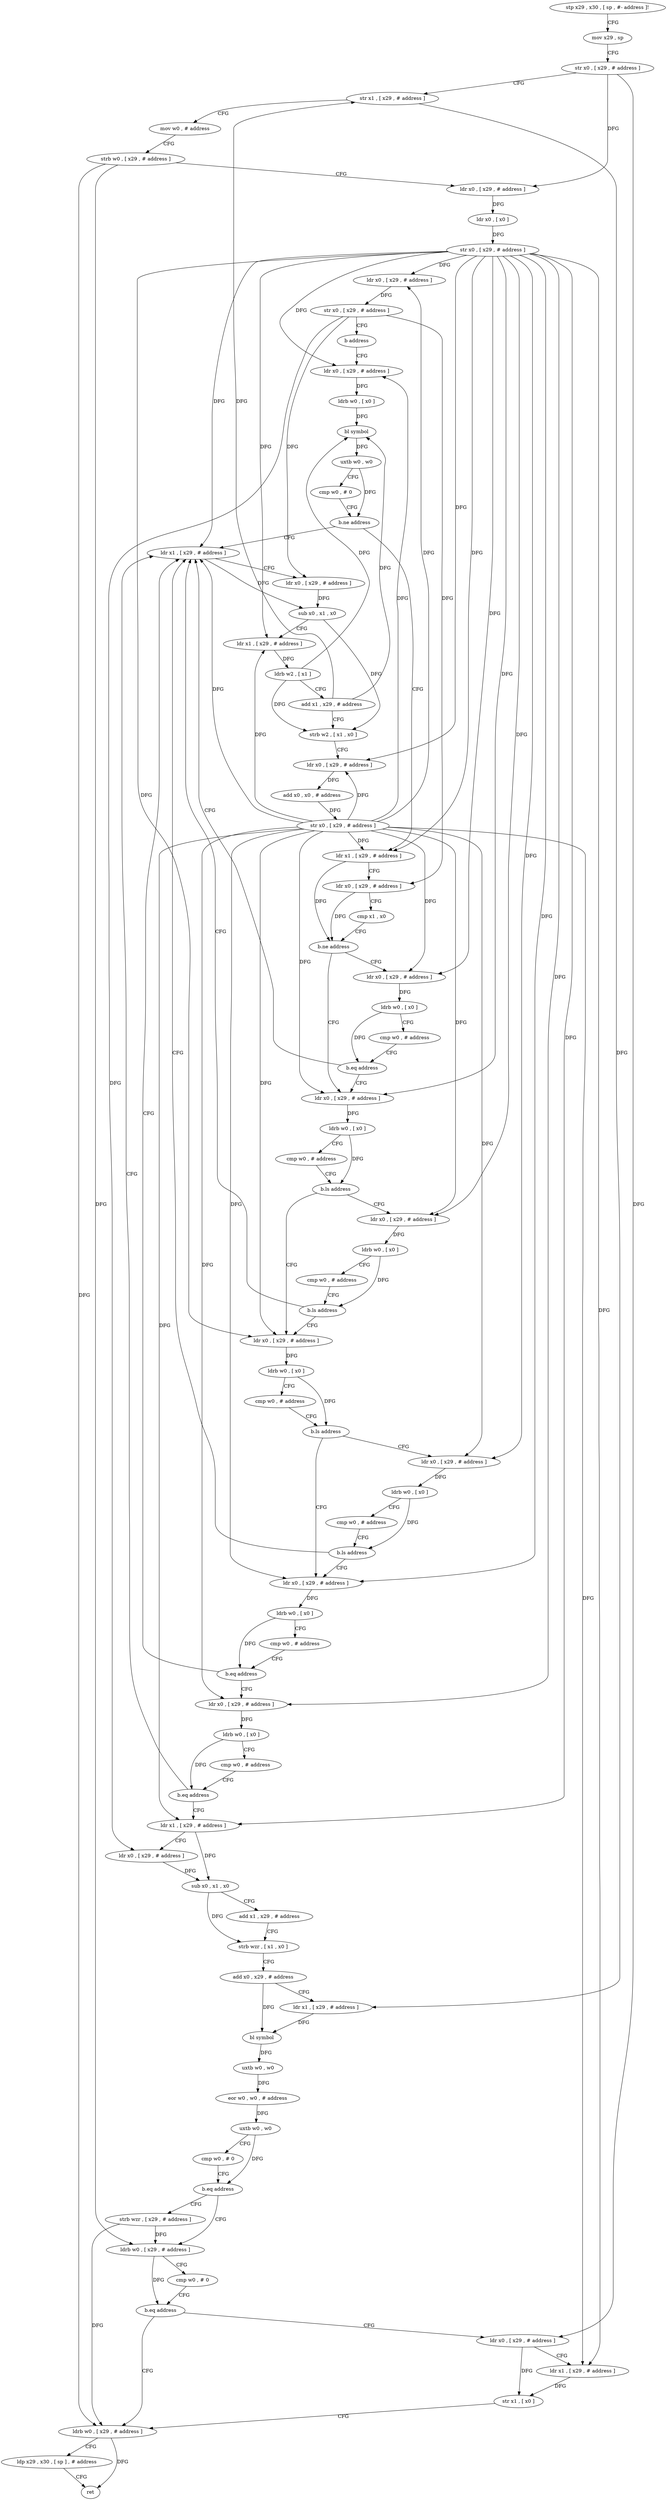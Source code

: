 digraph "func" {
"85980" [label = "stp x29 , x30 , [ sp , #- address ]!" ]
"85984" [label = "mov x29 , sp" ]
"85988" [label = "str x0 , [ x29 , # address ]" ]
"85992" [label = "str x1 , [ x29 , # address ]" ]
"85996" [label = "mov w0 , # address" ]
"86000" [label = "strb w0 , [ x29 , # address ]" ]
"86004" [label = "ldr x0 , [ x29 , # address ]" ]
"86008" [label = "ldr x0 , [ x0 ]" ]
"86012" [label = "str x0 , [ x29 , # address ]" ]
"86016" [label = "ldr x0 , [ x29 , # address ]" ]
"86020" [label = "str x0 , [ x29 , # address ]" ]
"86024" [label = "b address" ]
"86068" [label = "ldr x0 , [ x29 , # address ]" ]
"86072" [label = "ldrb w0 , [ x0 ]" ]
"86076" [label = "bl symbol" ]
"86080" [label = "uxtb w0 , w0" ]
"86084" [label = "cmp w0 , # 0" ]
"86088" [label = "b.ne address" ]
"86028" [label = "ldr x1 , [ x29 , # address ]" ]
"86092" [label = "ldr x1 , [ x29 , # address ]" ]
"86032" [label = "ldr x0 , [ x29 , # address ]" ]
"86036" [label = "sub x0 , x1 , x0" ]
"86040" [label = "ldr x1 , [ x29 , # address ]" ]
"86044" [label = "ldrb w2 , [ x1 ]" ]
"86048" [label = "add x1 , x29 , # address" ]
"86052" [label = "strb w2 , [ x1 , x0 ]" ]
"86056" [label = "ldr x0 , [ x29 , # address ]" ]
"86060" [label = "add x0 , x0 , # address" ]
"86064" [label = "str x0 , [ x29 , # address ]" ]
"86096" [label = "ldr x0 , [ x29 , # address ]" ]
"86100" [label = "cmp x1 , x0" ]
"86104" [label = "b.ne address" ]
"86124" [label = "ldr x0 , [ x29 , # address ]" ]
"86108" [label = "ldr x0 , [ x29 , # address ]" ]
"86128" [label = "ldrb w0 , [ x0 ]" ]
"86132" [label = "cmp w0 , # address" ]
"86136" [label = "b.ls address" ]
"86156" [label = "ldr x0 , [ x29 , # address ]" ]
"86140" [label = "ldr x0 , [ x29 , # address ]" ]
"86112" [label = "ldrb w0 , [ x0 ]" ]
"86116" [label = "cmp w0 , # address" ]
"86120" [label = "b.eq address" ]
"86160" [label = "ldrb w0 , [ x0 ]" ]
"86164" [label = "cmp w0 , # address" ]
"86168" [label = "b.ls address" ]
"86188" [label = "ldr x0 , [ x29 , # address ]" ]
"86172" [label = "ldr x0 , [ x29 , # address ]" ]
"86144" [label = "ldrb w0 , [ x0 ]" ]
"86148" [label = "cmp w0 , # address" ]
"86152" [label = "b.ls address" ]
"86192" [label = "ldrb w0 , [ x0 ]" ]
"86196" [label = "cmp w0 , # address" ]
"86200" [label = "b.eq address" ]
"86204" [label = "ldr x0 , [ x29 , # address ]" ]
"86176" [label = "ldrb w0 , [ x0 ]" ]
"86180" [label = "cmp w0 , # address" ]
"86184" [label = "b.ls address" ]
"86208" [label = "ldrb w0 , [ x0 ]" ]
"86212" [label = "cmp w0 , # address" ]
"86216" [label = "b.eq address" ]
"86220" [label = "ldr x1 , [ x29 , # address ]" ]
"86224" [label = "ldr x0 , [ x29 , # address ]" ]
"86228" [label = "sub x0 , x1 , x0" ]
"86232" [label = "add x1 , x29 , # address" ]
"86236" [label = "strb wzr , [ x1 , x0 ]" ]
"86240" [label = "add x0 , x29 , # address" ]
"86244" [label = "ldr x1 , [ x29 , # address ]" ]
"86248" [label = "bl symbol" ]
"86252" [label = "uxtb w0 , w0" ]
"86256" [label = "eor w0 , w0 , # address" ]
"86260" [label = "uxtb w0 , w0" ]
"86264" [label = "cmp w0 , # 0" ]
"86268" [label = "b.eq address" ]
"86276" [label = "ldrb w0 , [ x29 , # address ]" ]
"86272" [label = "strb wzr , [ x29 , # address ]" ]
"86280" [label = "cmp w0 , # 0" ]
"86284" [label = "b.eq address" ]
"86300" [label = "ldrb w0 , [ x29 , # address ]" ]
"86288" [label = "ldr x0 , [ x29 , # address ]" ]
"86304" [label = "ldp x29 , x30 , [ sp ] , # address" ]
"86308" [label = "ret" ]
"86292" [label = "ldr x1 , [ x29 , # address ]" ]
"86296" [label = "str x1 , [ x0 ]" ]
"85980" -> "85984" [ label = "CFG" ]
"85984" -> "85988" [ label = "CFG" ]
"85988" -> "85992" [ label = "CFG" ]
"85988" -> "86004" [ label = "DFG" ]
"85988" -> "86288" [ label = "DFG" ]
"85992" -> "85996" [ label = "CFG" ]
"85992" -> "86244" [ label = "DFG" ]
"85996" -> "86000" [ label = "CFG" ]
"86000" -> "86004" [ label = "CFG" ]
"86000" -> "86276" [ label = "DFG" ]
"86000" -> "86300" [ label = "DFG" ]
"86004" -> "86008" [ label = "DFG" ]
"86008" -> "86012" [ label = "DFG" ]
"86012" -> "86016" [ label = "DFG" ]
"86012" -> "86068" [ label = "DFG" ]
"86012" -> "86028" [ label = "DFG" ]
"86012" -> "86040" [ label = "DFG" ]
"86012" -> "86056" [ label = "DFG" ]
"86012" -> "86092" [ label = "DFG" ]
"86012" -> "86124" [ label = "DFG" ]
"86012" -> "86108" [ label = "DFG" ]
"86012" -> "86156" [ label = "DFG" ]
"86012" -> "86140" [ label = "DFG" ]
"86012" -> "86188" [ label = "DFG" ]
"86012" -> "86172" [ label = "DFG" ]
"86012" -> "86204" [ label = "DFG" ]
"86012" -> "86220" [ label = "DFG" ]
"86012" -> "86292" [ label = "DFG" ]
"86016" -> "86020" [ label = "DFG" ]
"86020" -> "86024" [ label = "CFG" ]
"86020" -> "86032" [ label = "DFG" ]
"86020" -> "86096" [ label = "DFG" ]
"86020" -> "86224" [ label = "DFG" ]
"86024" -> "86068" [ label = "CFG" ]
"86068" -> "86072" [ label = "DFG" ]
"86072" -> "86076" [ label = "DFG" ]
"86076" -> "86080" [ label = "DFG" ]
"86080" -> "86084" [ label = "CFG" ]
"86080" -> "86088" [ label = "DFG" ]
"86084" -> "86088" [ label = "CFG" ]
"86088" -> "86028" [ label = "CFG" ]
"86088" -> "86092" [ label = "CFG" ]
"86028" -> "86032" [ label = "CFG" ]
"86028" -> "86036" [ label = "DFG" ]
"86092" -> "86096" [ label = "CFG" ]
"86092" -> "86104" [ label = "DFG" ]
"86032" -> "86036" [ label = "DFG" ]
"86036" -> "86040" [ label = "CFG" ]
"86036" -> "86052" [ label = "DFG" ]
"86040" -> "86044" [ label = "DFG" ]
"86044" -> "86048" [ label = "CFG" ]
"86044" -> "86076" [ label = "DFG" ]
"86044" -> "86052" [ label = "DFG" ]
"86048" -> "86052" [ label = "CFG" ]
"86048" -> "85992" [ label = "DFG" ]
"86048" -> "86076" [ label = "DFG" ]
"86052" -> "86056" [ label = "CFG" ]
"86056" -> "86060" [ label = "DFG" ]
"86060" -> "86064" [ label = "DFG" ]
"86064" -> "86068" [ label = "DFG" ]
"86064" -> "86016" [ label = "DFG" ]
"86064" -> "86028" [ label = "DFG" ]
"86064" -> "86040" [ label = "DFG" ]
"86064" -> "86056" [ label = "DFG" ]
"86064" -> "86092" [ label = "DFG" ]
"86064" -> "86124" [ label = "DFG" ]
"86064" -> "86108" [ label = "DFG" ]
"86064" -> "86156" [ label = "DFG" ]
"86064" -> "86140" [ label = "DFG" ]
"86064" -> "86188" [ label = "DFG" ]
"86064" -> "86172" [ label = "DFG" ]
"86064" -> "86204" [ label = "DFG" ]
"86064" -> "86220" [ label = "DFG" ]
"86064" -> "86292" [ label = "DFG" ]
"86096" -> "86100" [ label = "CFG" ]
"86096" -> "86104" [ label = "DFG" ]
"86100" -> "86104" [ label = "CFG" ]
"86104" -> "86124" [ label = "CFG" ]
"86104" -> "86108" [ label = "CFG" ]
"86124" -> "86128" [ label = "DFG" ]
"86108" -> "86112" [ label = "DFG" ]
"86128" -> "86132" [ label = "CFG" ]
"86128" -> "86136" [ label = "DFG" ]
"86132" -> "86136" [ label = "CFG" ]
"86136" -> "86156" [ label = "CFG" ]
"86136" -> "86140" [ label = "CFG" ]
"86156" -> "86160" [ label = "DFG" ]
"86140" -> "86144" [ label = "DFG" ]
"86112" -> "86116" [ label = "CFG" ]
"86112" -> "86120" [ label = "DFG" ]
"86116" -> "86120" [ label = "CFG" ]
"86120" -> "86028" [ label = "CFG" ]
"86120" -> "86124" [ label = "CFG" ]
"86160" -> "86164" [ label = "CFG" ]
"86160" -> "86168" [ label = "DFG" ]
"86164" -> "86168" [ label = "CFG" ]
"86168" -> "86188" [ label = "CFG" ]
"86168" -> "86172" [ label = "CFG" ]
"86188" -> "86192" [ label = "DFG" ]
"86172" -> "86176" [ label = "DFG" ]
"86144" -> "86148" [ label = "CFG" ]
"86144" -> "86152" [ label = "DFG" ]
"86148" -> "86152" [ label = "CFG" ]
"86152" -> "86028" [ label = "CFG" ]
"86152" -> "86156" [ label = "CFG" ]
"86192" -> "86196" [ label = "CFG" ]
"86192" -> "86200" [ label = "DFG" ]
"86196" -> "86200" [ label = "CFG" ]
"86200" -> "86028" [ label = "CFG" ]
"86200" -> "86204" [ label = "CFG" ]
"86204" -> "86208" [ label = "DFG" ]
"86176" -> "86180" [ label = "CFG" ]
"86176" -> "86184" [ label = "DFG" ]
"86180" -> "86184" [ label = "CFG" ]
"86184" -> "86028" [ label = "CFG" ]
"86184" -> "86188" [ label = "CFG" ]
"86208" -> "86212" [ label = "CFG" ]
"86208" -> "86216" [ label = "DFG" ]
"86212" -> "86216" [ label = "CFG" ]
"86216" -> "86028" [ label = "CFG" ]
"86216" -> "86220" [ label = "CFG" ]
"86220" -> "86224" [ label = "CFG" ]
"86220" -> "86228" [ label = "DFG" ]
"86224" -> "86228" [ label = "DFG" ]
"86228" -> "86232" [ label = "CFG" ]
"86228" -> "86236" [ label = "DFG" ]
"86232" -> "86236" [ label = "CFG" ]
"86236" -> "86240" [ label = "CFG" ]
"86240" -> "86244" [ label = "CFG" ]
"86240" -> "86248" [ label = "DFG" ]
"86244" -> "86248" [ label = "DFG" ]
"86248" -> "86252" [ label = "DFG" ]
"86252" -> "86256" [ label = "DFG" ]
"86256" -> "86260" [ label = "DFG" ]
"86260" -> "86264" [ label = "CFG" ]
"86260" -> "86268" [ label = "DFG" ]
"86264" -> "86268" [ label = "CFG" ]
"86268" -> "86276" [ label = "CFG" ]
"86268" -> "86272" [ label = "CFG" ]
"86276" -> "86280" [ label = "CFG" ]
"86276" -> "86284" [ label = "DFG" ]
"86272" -> "86276" [ label = "DFG" ]
"86272" -> "86300" [ label = "DFG" ]
"86280" -> "86284" [ label = "CFG" ]
"86284" -> "86300" [ label = "CFG" ]
"86284" -> "86288" [ label = "CFG" ]
"86300" -> "86304" [ label = "CFG" ]
"86300" -> "86308" [ label = "DFG" ]
"86288" -> "86292" [ label = "CFG" ]
"86288" -> "86296" [ label = "DFG" ]
"86304" -> "86308" [ label = "CFG" ]
"86292" -> "86296" [ label = "DFG" ]
"86296" -> "86300" [ label = "CFG" ]
}
